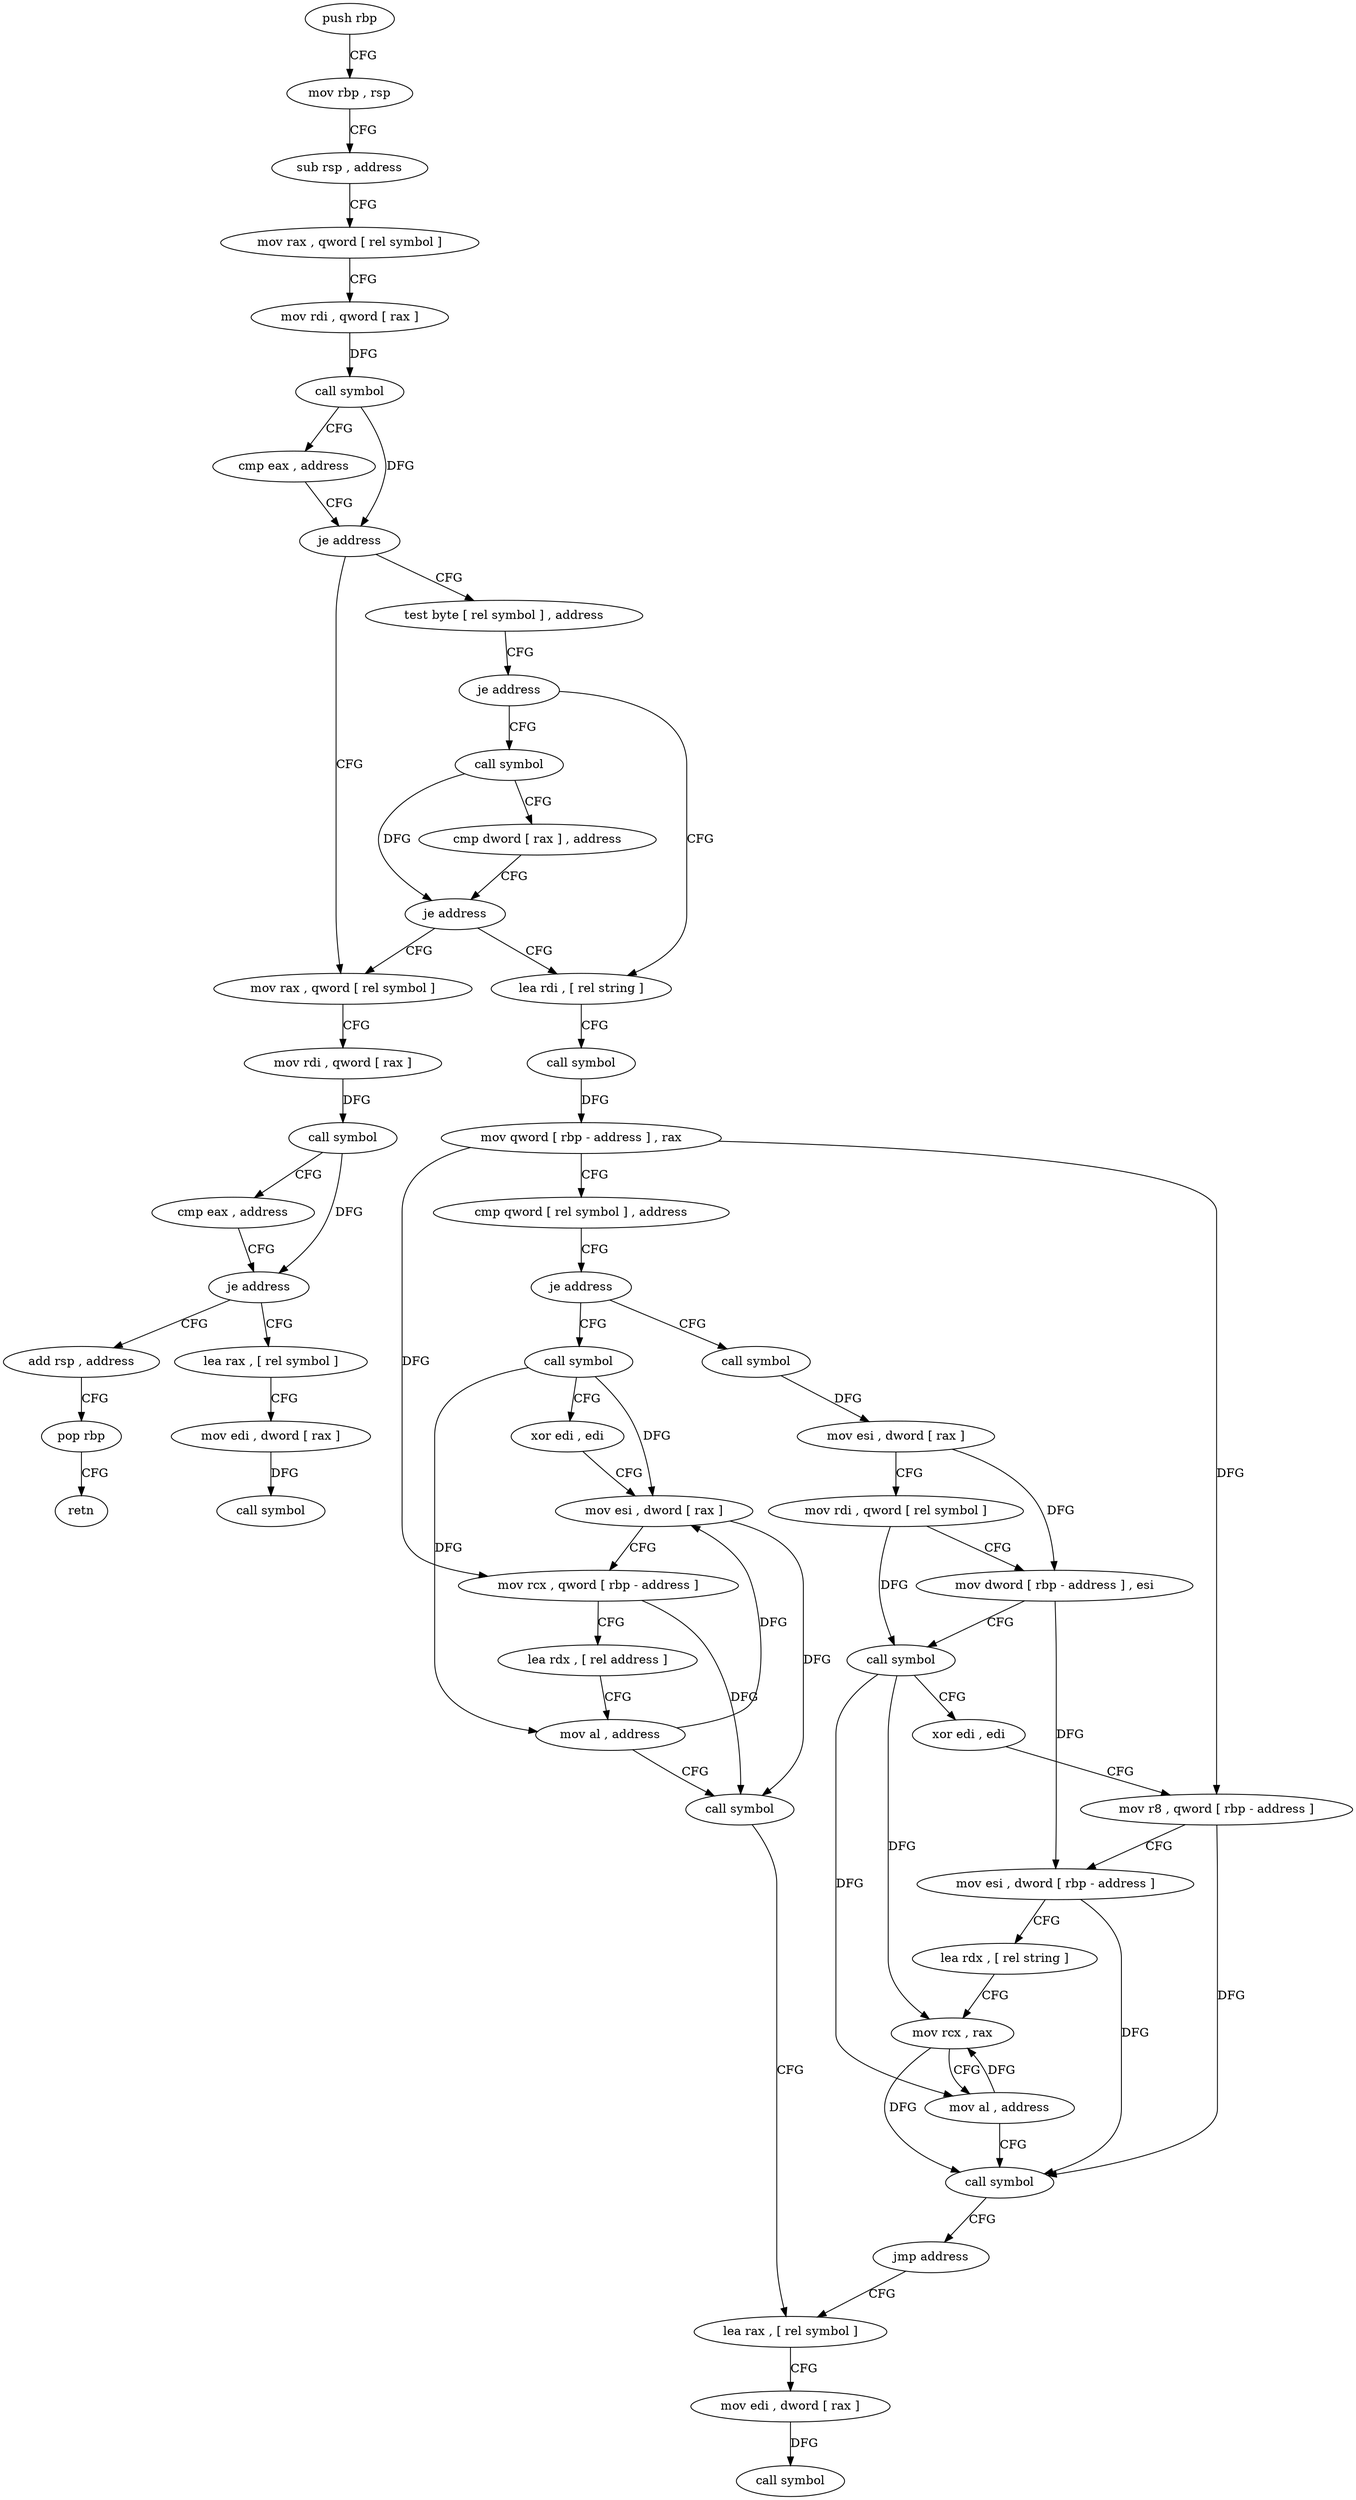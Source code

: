 digraph "func" {
"4219888" [label = "push rbp" ]
"4219889" [label = "mov rbp , rsp" ]
"4219892" [label = "sub rsp , address" ]
"4219896" [label = "mov rax , qword [ rel symbol ]" ]
"4219903" [label = "mov rdi , qword [ rax ]" ]
"4219906" [label = "call symbol" ]
"4219911" [label = "cmp eax , address" ]
"4219914" [label = "je address" ]
"4220071" [label = "mov rax , qword [ rel symbol ]" ]
"4219920" [label = "test byte [ rel symbol ] , address" ]
"4220078" [label = "mov rdi , qword [ rax ]" ]
"4220081" [label = "call symbol" ]
"4220086" [label = "cmp eax , address" ]
"4220089" [label = "je address" ]
"4220109" [label = "add rsp , address" ]
"4220095" [label = "lea rax , [ rel symbol ]" ]
"4219927" [label = "je address" ]
"4219947" [label = "lea rdi , [ rel string ]" ]
"4219933" [label = "call symbol" ]
"4220113" [label = "pop rbp" ]
"4220114" [label = "retn" ]
"4220102" [label = "mov edi , dword [ rax ]" ]
"4220104" [label = "call symbol" ]
"4219954" [label = "call symbol" ]
"4219959" [label = "mov qword [ rbp - address ] , rax" ]
"4219963" [label = "cmp qword [ rel symbol ] , address" ]
"4219971" [label = "je address" ]
"4220030" [label = "call symbol" ]
"4219977" [label = "call symbol" ]
"4219938" [label = "cmp dword [ rax ] , address" ]
"4219941" [label = "je address" ]
"4220035" [label = "xor edi , edi" ]
"4220037" [label = "mov esi , dword [ rax ]" ]
"4220039" [label = "mov rcx , qword [ rbp - address ]" ]
"4220043" [label = "lea rdx , [ rel address ]" ]
"4220050" [label = "mov al , address" ]
"4220052" [label = "call symbol" ]
"4220057" [label = "lea rax , [ rel symbol ]" ]
"4219982" [label = "mov esi , dword [ rax ]" ]
"4219984" [label = "mov rdi , qword [ rel symbol ]" ]
"4219991" [label = "mov dword [ rbp - address ] , esi" ]
"4219994" [label = "call symbol" ]
"4219999" [label = "xor edi , edi" ]
"4220001" [label = "mov r8 , qword [ rbp - address ]" ]
"4220005" [label = "mov esi , dword [ rbp - address ]" ]
"4220008" [label = "lea rdx , [ rel string ]" ]
"4220015" [label = "mov rcx , rax" ]
"4220018" [label = "mov al , address" ]
"4220020" [label = "call symbol" ]
"4220025" [label = "jmp address" ]
"4220064" [label = "mov edi , dword [ rax ]" ]
"4220066" [label = "call symbol" ]
"4219888" -> "4219889" [ label = "CFG" ]
"4219889" -> "4219892" [ label = "CFG" ]
"4219892" -> "4219896" [ label = "CFG" ]
"4219896" -> "4219903" [ label = "CFG" ]
"4219903" -> "4219906" [ label = "DFG" ]
"4219906" -> "4219911" [ label = "CFG" ]
"4219906" -> "4219914" [ label = "DFG" ]
"4219911" -> "4219914" [ label = "CFG" ]
"4219914" -> "4220071" [ label = "CFG" ]
"4219914" -> "4219920" [ label = "CFG" ]
"4220071" -> "4220078" [ label = "CFG" ]
"4219920" -> "4219927" [ label = "CFG" ]
"4220078" -> "4220081" [ label = "DFG" ]
"4220081" -> "4220086" [ label = "CFG" ]
"4220081" -> "4220089" [ label = "DFG" ]
"4220086" -> "4220089" [ label = "CFG" ]
"4220089" -> "4220109" [ label = "CFG" ]
"4220089" -> "4220095" [ label = "CFG" ]
"4220109" -> "4220113" [ label = "CFG" ]
"4220095" -> "4220102" [ label = "CFG" ]
"4219927" -> "4219947" [ label = "CFG" ]
"4219927" -> "4219933" [ label = "CFG" ]
"4219947" -> "4219954" [ label = "CFG" ]
"4219933" -> "4219938" [ label = "CFG" ]
"4219933" -> "4219941" [ label = "DFG" ]
"4220113" -> "4220114" [ label = "CFG" ]
"4220102" -> "4220104" [ label = "DFG" ]
"4219954" -> "4219959" [ label = "DFG" ]
"4219959" -> "4219963" [ label = "CFG" ]
"4219959" -> "4220039" [ label = "DFG" ]
"4219959" -> "4220001" [ label = "DFG" ]
"4219963" -> "4219971" [ label = "CFG" ]
"4219971" -> "4220030" [ label = "CFG" ]
"4219971" -> "4219977" [ label = "CFG" ]
"4220030" -> "4220035" [ label = "CFG" ]
"4220030" -> "4220037" [ label = "DFG" ]
"4220030" -> "4220050" [ label = "DFG" ]
"4219977" -> "4219982" [ label = "DFG" ]
"4219938" -> "4219941" [ label = "CFG" ]
"4219941" -> "4220071" [ label = "CFG" ]
"4219941" -> "4219947" [ label = "CFG" ]
"4220035" -> "4220037" [ label = "CFG" ]
"4220037" -> "4220039" [ label = "CFG" ]
"4220037" -> "4220052" [ label = "DFG" ]
"4220039" -> "4220043" [ label = "CFG" ]
"4220039" -> "4220052" [ label = "DFG" ]
"4220043" -> "4220050" [ label = "CFG" ]
"4220050" -> "4220052" [ label = "CFG" ]
"4220050" -> "4220037" [ label = "DFG" ]
"4220052" -> "4220057" [ label = "CFG" ]
"4220057" -> "4220064" [ label = "CFG" ]
"4219982" -> "4219984" [ label = "CFG" ]
"4219982" -> "4219991" [ label = "DFG" ]
"4219984" -> "4219991" [ label = "CFG" ]
"4219984" -> "4219994" [ label = "DFG" ]
"4219991" -> "4219994" [ label = "CFG" ]
"4219991" -> "4220005" [ label = "DFG" ]
"4219994" -> "4219999" [ label = "CFG" ]
"4219994" -> "4220015" [ label = "DFG" ]
"4219994" -> "4220018" [ label = "DFG" ]
"4219999" -> "4220001" [ label = "CFG" ]
"4220001" -> "4220005" [ label = "CFG" ]
"4220001" -> "4220020" [ label = "DFG" ]
"4220005" -> "4220008" [ label = "CFG" ]
"4220005" -> "4220020" [ label = "DFG" ]
"4220008" -> "4220015" [ label = "CFG" ]
"4220015" -> "4220018" [ label = "CFG" ]
"4220015" -> "4220020" [ label = "DFG" ]
"4220018" -> "4220020" [ label = "CFG" ]
"4220018" -> "4220015" [ label = "DFG" ]
"4220020" -> "4220025" [ label = "CFG" ]
"4220025" -> "4220057" [ label = "CFG" ]
"4220064" -> "4220066" [ label = "DFG" ]
}
